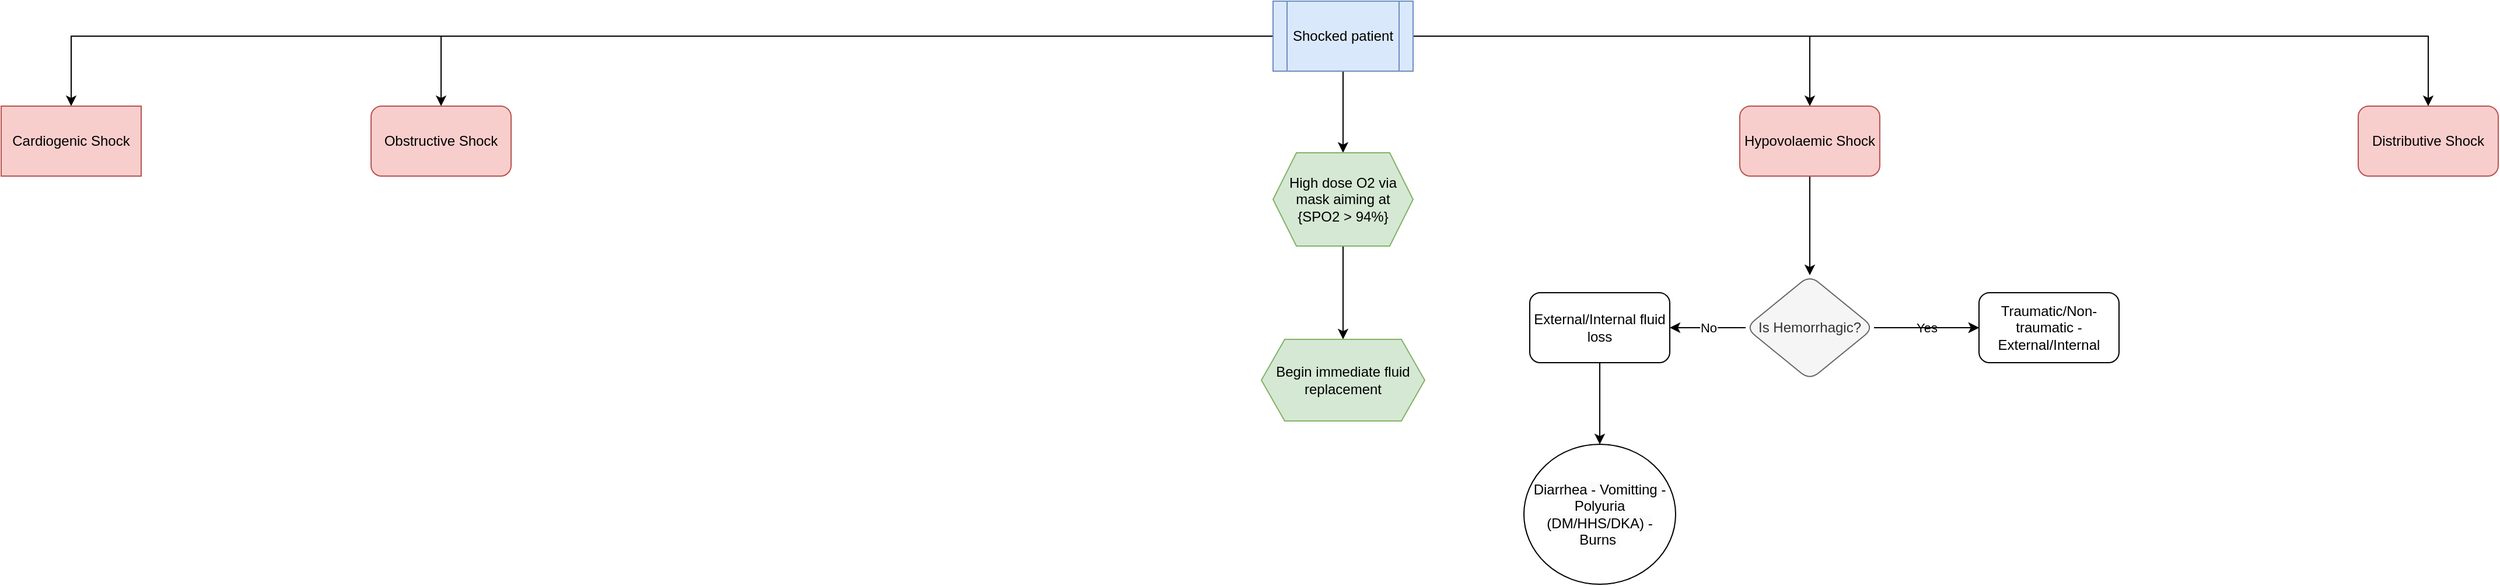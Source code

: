 <mxfile version="22.0.8" type="github">
  <diagram name="Page-1" id="c7558073-3199-34d8-9f00-42111426c3f3">
    <mxGraphModel dx="1514" dy="309" grid="1" gridSize="10" guides="1" tooltips="1" connect="1" arrows="1" fold="1" page="1" pageScale="1" pageWidth="826" pageHeight="1169" background="none" math="0" shadow="0">
      <root>
        <mxCell id="0" />
        <mxCell id="1" parent="0" />
        <mxCell id="V2TOWGSB-yaAoC9O6gta-98" value="" style="edgeStyle=orthogonalEdgeStyle;rounded=0;orthogonalLoop=1;jettySize=auto;html=1;" edge="1" parent="1" source="V2TOWGSB-yaAoC9O6gta-96" target="V2TOWGSB-yaAoC9O6gta-97">
          <mxGeometry relative="1" as="geometry" />
        </mxCell>
        <mxCell id="V2TOWGSB-yaAoC9O6gta-100" value="" style="edgeStyle=orthogonalEdgeStyle;rounded=0;orthogonalLoop=1;jettySize=auto;html=1;" edge="1" parent="1" source="V2TOWGSB-yaAoC9O6gta-96" target="V2TOWGSB-yaAoC9O6gta-99">
          <mxGeometry relative="1" as="geometry" />
        </mxCell>
        <mxCell id="V2TOWGSB-yaAoC9O6gta-102" value="" style="edgeStyle=orthogonalEdgeStyle;rounded=0;orthogonalLoop=1;jettySize=auto;html=1;" edge="1" parent="1" source="V2TOWGSB-yaAoC9O6gta-96" target="V2TOWGSB-yaAoC9O6gta-101">
          <mxGeometry relative="1" as="geometry" />
        </mxCell>
        <mxCell id="V2TOWGSB-yaAoC9O6gta-104" value="" style="edgeStyle=orthogonalEdgeStyle;rounded=0;orthogonalLoop=1;jettySize=auto;html=1;" edge="1" parent="1" source="V2TOWGSB-yaAoC9O6gta-96" target="V2TOWGSB-yaAoC9O6gta-103">
          <mxGeometry relative="1" as="geometry" />
        </mxCell>
        <mxCell id="V2TOWGSB-yaAoC9O6gta-125" value="" style="edgeStyle=orthogonalEdgeStyle;rounded=0;orthogonalLoop=1;jettySize=auto;html=1;" edge="1" parent="1" source="V2TOWGSB-yaAoC9O6gta-96" target="V2TOWGSB-yaAoC9O6gta-124">
          <mxGeometry relative="1" as="geometry" />
        </mxCell>
        <mxCell id="V2TOWGSB-yaAoC9O6gta-96" value="Shocked patient" style="shape=process;whiteSpace=wrap;html=1;backgroundOutline=1;fillColor=#dae8fc;strokeColor=#6c8ebf;" vertex="1" parent="1">
          <mxGeometry x="360" width="120" height="60" as="geometry" />
        </mxCell>
        <mxCell id="V2TOWGSB-yaAoC9O6gta-97" value="Cardiogenic Shock" style="whiteSpace=wrap;html=1;fillColor=#f8cecc;strokeColor=#b85450;" vertex="1" parent="1">
          <mxGeometry x="-730" y="90" width="120" height="60" as="geometry" />
        </mxCell>
        <mxCell id="V2TOWGSB-yaAoC9O6gta-99" value="Obstructive Shock" style="rounded=1;whiteSpace=wrap;html=1;fillColor=#f8cecc;strokeColor=#b85450;" vertex="1" parent="1">
          <mxGeometry x="-413" y="90" width="120" height="60" as="geometry" />
        </mxCell>
        <mxCell id="V2TOWGSB-yaAoC9O6gta-107" value="" style="edgeStyle=orthogonalEdgeStyle;rounded=0;orthogonalLoop=1;jettySize=auto;html=1;" edge="1" parent="1" source="V2TOWGSB-yaAoC9O6gta-101" target="V2TOWGSB-yaAoC9O6gta-106">
          <mxGeometry relative="1" as="geometry" />
        </mxCell>
        <mxCell id="V2TOWGSB-yaAoC9O6gta-101" value="Hypovolaemic Shock" style="rounded=1;whiteSpace=wrap;html=1;fillColor=#f8cecc;strokeColor=#b85450;" vertex="1" parent="1">
          <mxGeometry x="760" y="90" width="120" height="60" as="geometry" />
        </mxCell>
        <mxCell id="V2TOWGSB-yaAoC9O6gta-103" value="Distributive Shock" style="rounded=1;whiteSpace=wrap;html=1;fillColor=#f8cecc;strokeColor=#b85450;" vertex="1" parent="1">
          <mxGeometry x="1290" y="90" width="120" height="60" as="geometry" />
        </mxCell>
        <mxCell id="V2TOWGSB-yaAoC9O6gta-113" value="Yes" style="edgeStyle=orthogonalEdgeStyle;rounded=0;orthogonalLoop=1;jettySize=auto;html=1;" edge="1" parent="1" source="V2TOWGSB-yaAoC9O6gta-106" target="V2TOWGSB-yaAoC9O6gta-112">
          <mxGeometry relative="1" as="geometry" />
        </mxCell>
        <mxCell id="V2TOWGSB-yaAoC9O6gta-115" value="No" style="edgeStyle=orthogonalEdgeStyle;rounded=0;orthogonalLoop=1;jettySize=auto;html=1;" edge="1" parent="1" source="V2TOWGSB-yaAoC9O6gta-106" target="V2TOWGSB-yaAoC9O6gta-114">
          <mxGeometry relative="1" as="geometry" />
        </mxCell>
        <mxCell id="V2TOWGSB-yaAoC9O6gta-120" value="" style="edgeStyle=orthogonalEdgeStyle;rounded=0;orthogonalLoop=1;jettySize=auto;html=1;" edge="1" parent="1" source="V2TOWGSB-yaAoC9O6gta-106" target="V2TOWGSB-yaAoC9O6gta-112">
          <mxGeometry relative="1" as="geometry" />
        </mxCell>
        <mxCell id="V2TOWGSB-yaAoC9O6gta-106" value="Is Hemorrhagic?" style="rhombus;whiteSpace=wrap;html=1;rounded=1;fillColor=#f5f5f5;fontColor=#333333;strokeColor=#666666;" vertex="1" parent="1">
          <mxGeometry x="765" y="235" width="110" height="90" as="geometry" />
        </mxCell>
        <mxCell id="V2TOWGSB-yaAoC9O6gta-112" value="Traumatic/Non-traumatic - External/Internal" style="whiteSpace=wrap;html=1;rounded=1;" vertex="1" parent="1">
          <mxGeometry x="965" y="250" width="120" height="60" as="geometry" />
        </mxCell>
        <mxCell id="V2TOWGSB-yaAoC9O6gta-123" value="" style="edgeStyle=orthogonalEdgeStyle;rounded=0;orthogonalLoop=1;jettySize=auto;html=1;" edge="1" parent="1" source="V2TOWGSB-yaAoC9O6gta-114" target="V2TOWGSB-yaAoC9O6gta-122">
          <mxGeometry relative="1" as="geometry" />
        </mxCell>
        <mxCell id="V2TOWGSB-yaAoC9O6gta-114" value="External/Internal fluid loss" style="whiteSpace=wrap;html=1;rounded=1;" vertex="1" parent="1">
          <mxGeometry x="580" y="250" width="120" height="60" as="geometry" />
        </mxCell>
        <mxCell id="V2TOWGSB-yaAoC9O6gta-122" value="&lt;span style=&quot;color: rgb(0, 0, 0); font-family: Helvetica; font-size: 12px; font-style: normal; font-variant-ligatures: normal; font-variant-caps: normal; font-weight: 400; letter-spacing: normal; orphans: 2; text-align: center; text-indent: 0px; text-transform: none; widows: 2; word-spacing: 0px; -webkit-text-stroke-width: 0px; background-color: rgb(251, 251, 251); text-decoration-thickness: initial; text-decoration-style: initial; text-decoration-color: initial; float: none; display: inline !important;&quot;&gt;Diarrhea - Vomitting -Polyuria (DM/HHS/DKA) - Burns&amp;nbsp;&lt;/span&gt;" style="ellipse;whiteSpace=wrap;html=1;rounded=1;" vertex="1" parent="1">
          <mxGeometry x="575" y="380" width="130" height="120" as="geometry" />
        </mxCell>
        <mxCell id="V2TOWGSB-yaAoC9O6gta-127" value="" style="edgeStyle=orthogonalEdgeStyle;rounded=0;orthogonalLoop=1;jettySize=auto;html=1;" edge="1" parent="1" source="V2TOWGSB-yaAoC9O6gta-124" target="V2TOWGSB-yaAoC9O6gta-126">
          <mxGeometry relative="1" as="geometry" />
        </mxCell>
        <mxCell id="V2TOWGSB-yaAoC9O6gta-124" value="High dose O2 via mask aiming at {SPO2 &amp;gt; 94%}" style="shape=hexagon;perimeter=hexagonPerimeter2;whiteSpace=wrap;html=1;fixedSize=1;fillColor=#d5e8d4;strokeColor=#82b366;" vertex="1" parent="1">
          <mxGeometry x="360" y="130" width="120" height="80" as="geometry" />
        </mxCell>
        <mxCell id="V2TOWGSB-yaAoC9O6gta-126" value="Begin immediate fluid replacement" style="shape=hexagon;perimeter=hexagonPerimeter2;whiteSpace=wrap;html=1;fixedSize=1;fillColor=#d5e8d4;strokeColor=#82b366;" vertex="1" parent="1">
          <mxGeometry x="350" y="290" width="140" height="70" as="geometry" />
        </mxCell>
      </root>
    </mxGraphModel>
  </diagram>
</mxfile>
